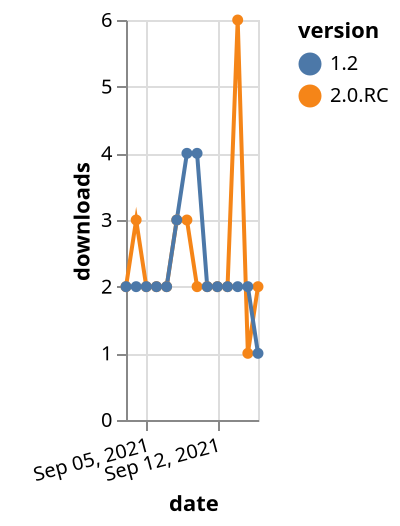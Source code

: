 {"$schema": "https://vega.github.io/schema/vega-lite/v5.json", "description": "A simple bar chart with embedded data.", "data": {"values": [{"date": "2021-09-03", "total": 3299, "delta": 2, "version": "2.0.RC"}, {"date": "2021-09-04", "total": 3302, "delta": 3, "version": "2.0.RC"}, {"date": "2021-09-05", "total": 3304, "delta": 2, "version": "2.0.RC"}, {"date": "2021-09-06", "total": 3306, "delta": 2, "version": "2.0.RC"}, {"date": "2021-09-07", "total": 3308, "delta": 2, "version": "2.0.RC"}, {"date": "2021-09-08", "total": 3311, "delta": 3, "version": "2.0.RC"}, {"date": "2021-09-09", "total": 3314, "delta": 3, "version": "2.0.RC"}, {"date": "2021-09-10", "total": 3316, "delta": 2, "version": "2.0.RC"}, {"date": "2021-09-11", "total": 3318, "delta": 2, "version": "2.0.RC"}, {"date": "2021-09-12", "total": 3320, "delta": 2, "version": "2.0.RC"}, {"date": "2021-09-13", "total": 3322, "delta": 2, "version": "2.0.RC"}, {"date": "2021-09-14", "total": 3328, "delta": 6, "version": "2.0.RC"}, {"date": "2021-09-15", "total": 3329, "delta": 1, "version": "2.0.RC"}, {"date": "2021-09-16", "total": 3331, "delta": 2, "version": "2.0.RC"}, {"date": "2021-09-03", "total": 3077, "delta": 2, "version": "1.2"}, {"date": "2021-09-04", "total": 3079, "delta": 2, "version": "1.2"}, {"date": "2021-09-05", "total": 3081, "delta": 2, "version": "1.2"}, {"date": "2021-09-06", "total": 3083, "delta": 2, "version": "1.2"}, {"date": "2021-09-07", "total": 3085, "delta": 2, "version": "1.2"}, {"date": "2021-09-08", "total": 3088, "delta": 3, "version": "1.2"}, {"date": "2021-09-09", "total": 3092, "delta": 4, "version": "1.2"}, {"date": "2021-09-10", "total": 3096, "delta": 4, "version": "1.2"}, {"date": "2021-09-11", "total": 3098, "delta": 2, "version": "1.2"}, {"date": "2021-09-12", "total": 3100, "delta": 2, "version": "1.2"}, {"date": "2021-09-13", "total": 3102, "delta": 2, "version": "1.2"}, {"date": "2021-09-14", "total": 3104, "delta": 2, "version": "1.2"}, {"date": "2021-09-15", "total": 3106, "delta": 2, "version": "1.2"}, {"date": "2021-09-16", "total": 3107, "delta": 1, "version": "1.2"}]}, "width": "container", "mark": {"type": "line", "point": {"filled": true}}, "encoding": {"x": {"field": "date", "type": "temporal", "timeUnit": "yearmonthdate", "title": "date", "axis": {"labelAngle": -15}}, "y": {"field": "delta", "type": "quantitative", "title": "downloads"}, "color": {"field": "version", "type": "nominal"}, "tooltip": {"field": "delta"}}}